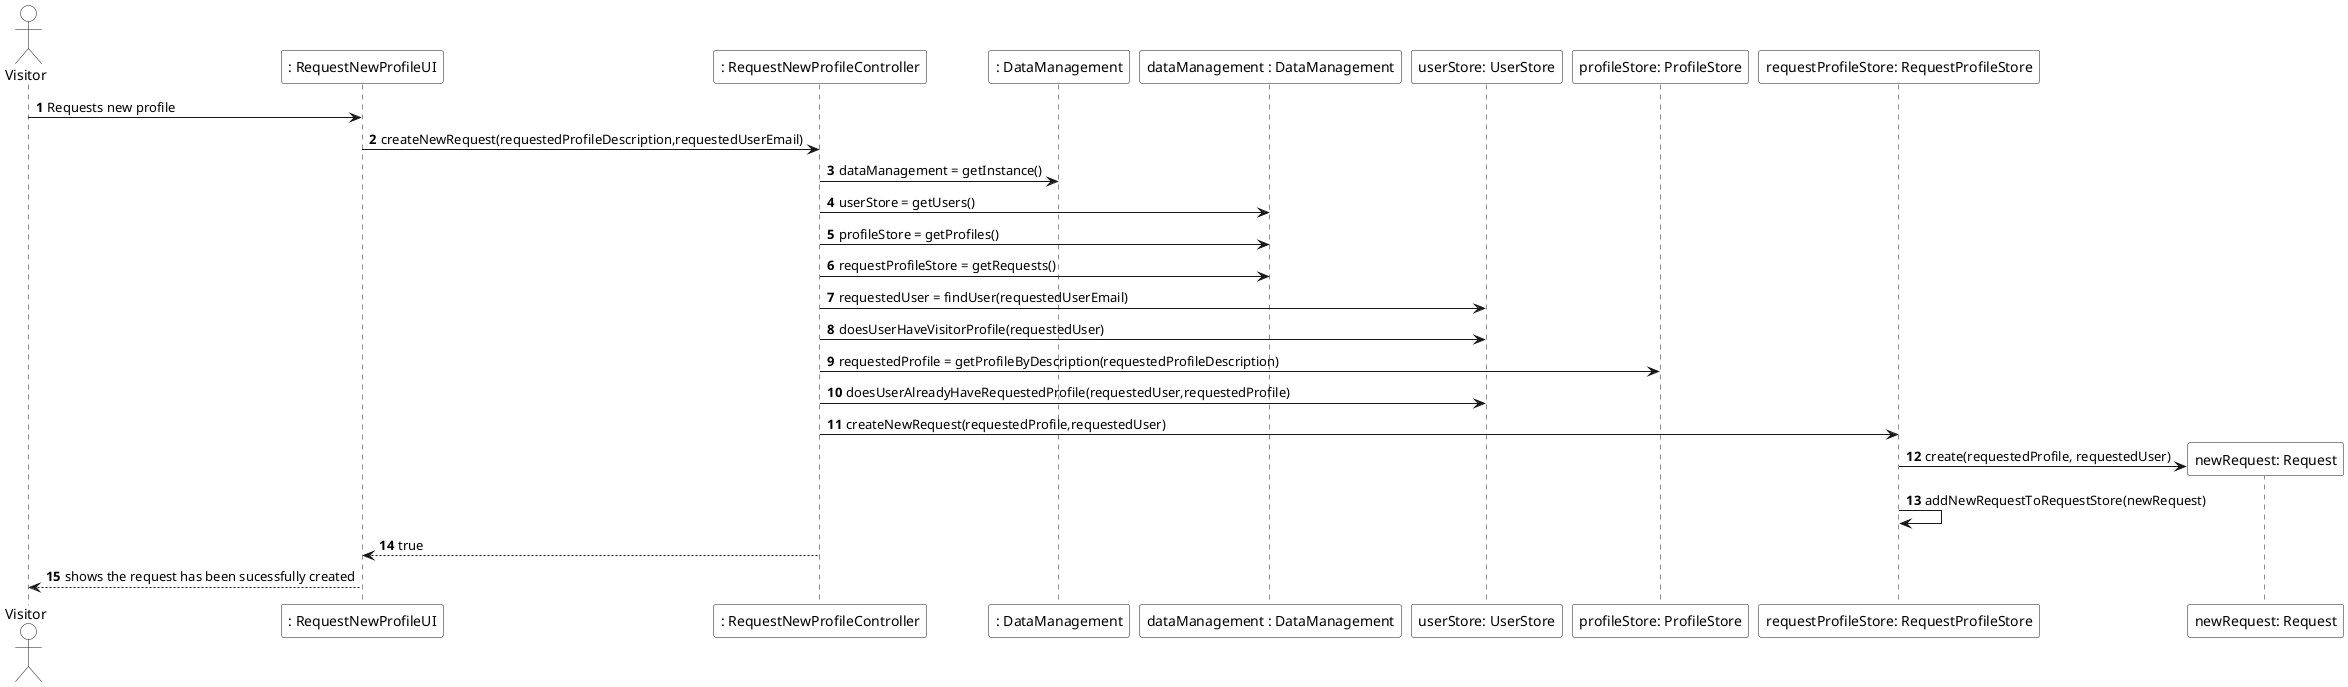 @startuml
autonumber
actor Visitor #FFFFFF
participant ": RequestNewProfileUI" #FFFFFF
participant ": RequestNewProfileController" #FFFFFF
participant ": DataManagement" #FFFFFF
participant "dataManagement : DataManagement" #FFFFFF
participant "userStore: UserStore" #FFFFFF
participant "profileStore: ProfileStore" #FFFFFF
participant "requestProfileStore: RequestProfileStore" #FFFFFF
Visitor -> ": RequestNewProfileUI" : Requests new profile
": RequestNewProfileUI" -> ": RequestNewProfileController" : createNewRequest(requestedProfileDescription,requestedUserEmail)
": RequestNewProfileController" -> ": DataManagement" : dataManagement = getInstance()
": RequestNewProfileController" -> "dataManagement : DataManagement" : userStore = getUsers()
": RequestNewProfileController" -> "dataManagement : DataManagement" : profileStore = getProfiles()
": RequestNewProfileController" -> "dataManagement : DataManagement" : requestProfileStore = getRequests()
": RequestNewProfileController" -> "userStore: UserStore" : requestedUser = findUser(requestedUserEmail)
": RequestNewProfileController" -> "userStore: UserStore" : doesUserHaveVisitorProfile(requestedUser)
": RequestNewProfileController" -> "profileStore: ProfileStore" : requestedProfile = getProfileByDescription(requestedProfileDescription)
": RequestNewProfileController" -> "userStore: UserStore" : doesUserAlreadyHaveRequestedProfile(requestedUser,requestedProfile)
": RequestNewProfileController" -> "requestProfileStore: RequestProfileStore" : createNewRequest(requestedProfile,requestedUser)
create participant "newRequest: Request" #FFFFFF
"requestProfileStore: RequestProfileStore" -> "newRequest: Request" : create(requestedProfile, requestedUser)
"requestProfileStore: RequestProfileStore" -> "requestProfileStore: RequestProfileStore" : addNewRequestToRequestStore(newRequest)
": RequestNewProfileController" --> ": RequestNewProfileUI" : true
": RequestNewProfileUI" --> Visitor : shows the request has been sucessfully created

@enduml